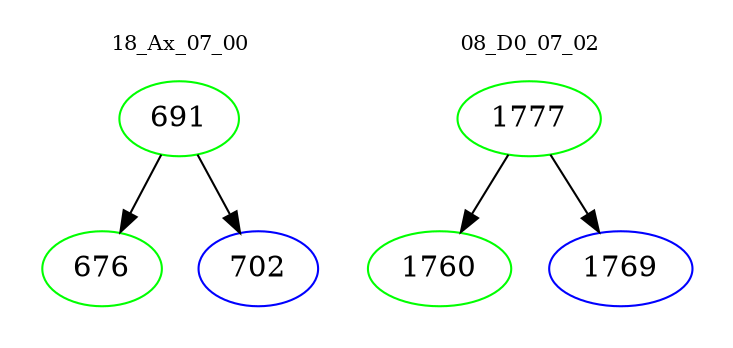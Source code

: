 digraph{
subgraph cluster_0 {
color = white
label = "18_Ax_07_00";
fontsize=10;
T0_691 [label="691", color="green"]
T0_691 -> T0_676 [color="black"]
T0_676 [label="676", color="green"]
T0_691 -> T0_702 [color="black"]
T0_702 [label="702", color="blue"]
}
subgraph cluster_1 {
color = white
label = "08_D0_07_02";
fontsize=10;
T1_1777 [label="1777", color="green"]
T1_1777 -> T1_1760 [color="black"]
T1_1760 [label="1760", color="green"]
T1_1777 -> T1_1769 [color="black"]
T1_1769 [label="1769", color="blue"]
}
}
